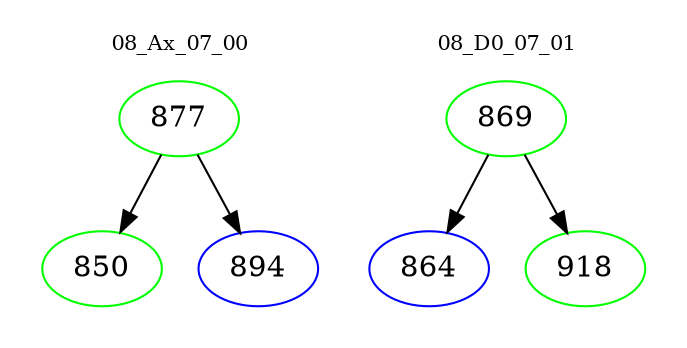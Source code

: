 digraph{
subgraph cluster_0 {
color = white
label = "08_Ax_07_00";
fontsize=10;
T0_877 [label="877", color="green"]
T0_877 -> T0_850 [color="black"]
T0_850 [label="850", color="green"]
T0_877 -> T0_894 [color="black"]
T0_894 [label="894", color="blue"]
}
subgraph cluster_1 {
color = white
label = "08_D0_07_01";
fontsize=10;
T1_869 [label="869", color="green"]
T1_869 -> T1_864 [color="black"]
T1_864 [label="864", color="blue"]
T1_869 -> T1_918 [color="black"]
T1_918 [label="918", color="green"]
}
}
